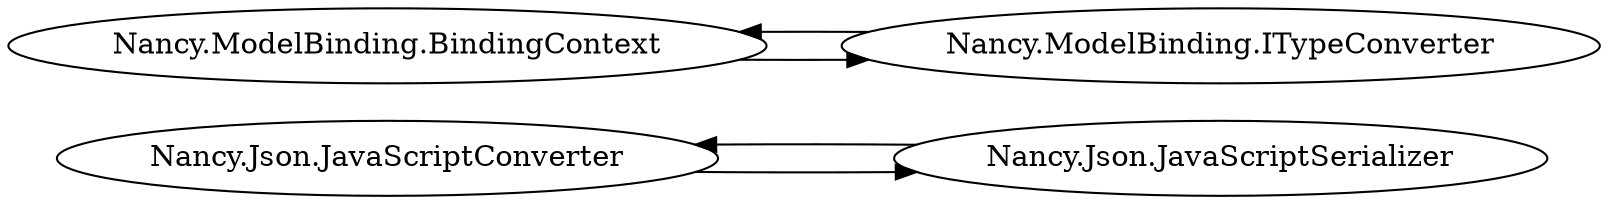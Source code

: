 digraph G {
    page="40,60"; 
    ratio=auto;
    rankdir=LR;
    fontsize=10;
   "Nancy.Json.JavaScriptConverter" -> { rank=none; "Nancy.Json.JavaScriptSerializer" }
   "Nancy.Json.JavaScriptSerializer" -> { rank=none; "Nancy.Json.JavaScriptConverter" }
   "Nancy.ModelBinding.BindingContext" -> { rank=none; "Nancy.ModelBinding.ITypeConverter" }
   "Nancy.ModelBinding.ITypeConverter" -> { rank=none; "Nancy.ModelBinding.BindingContext" }
   }

